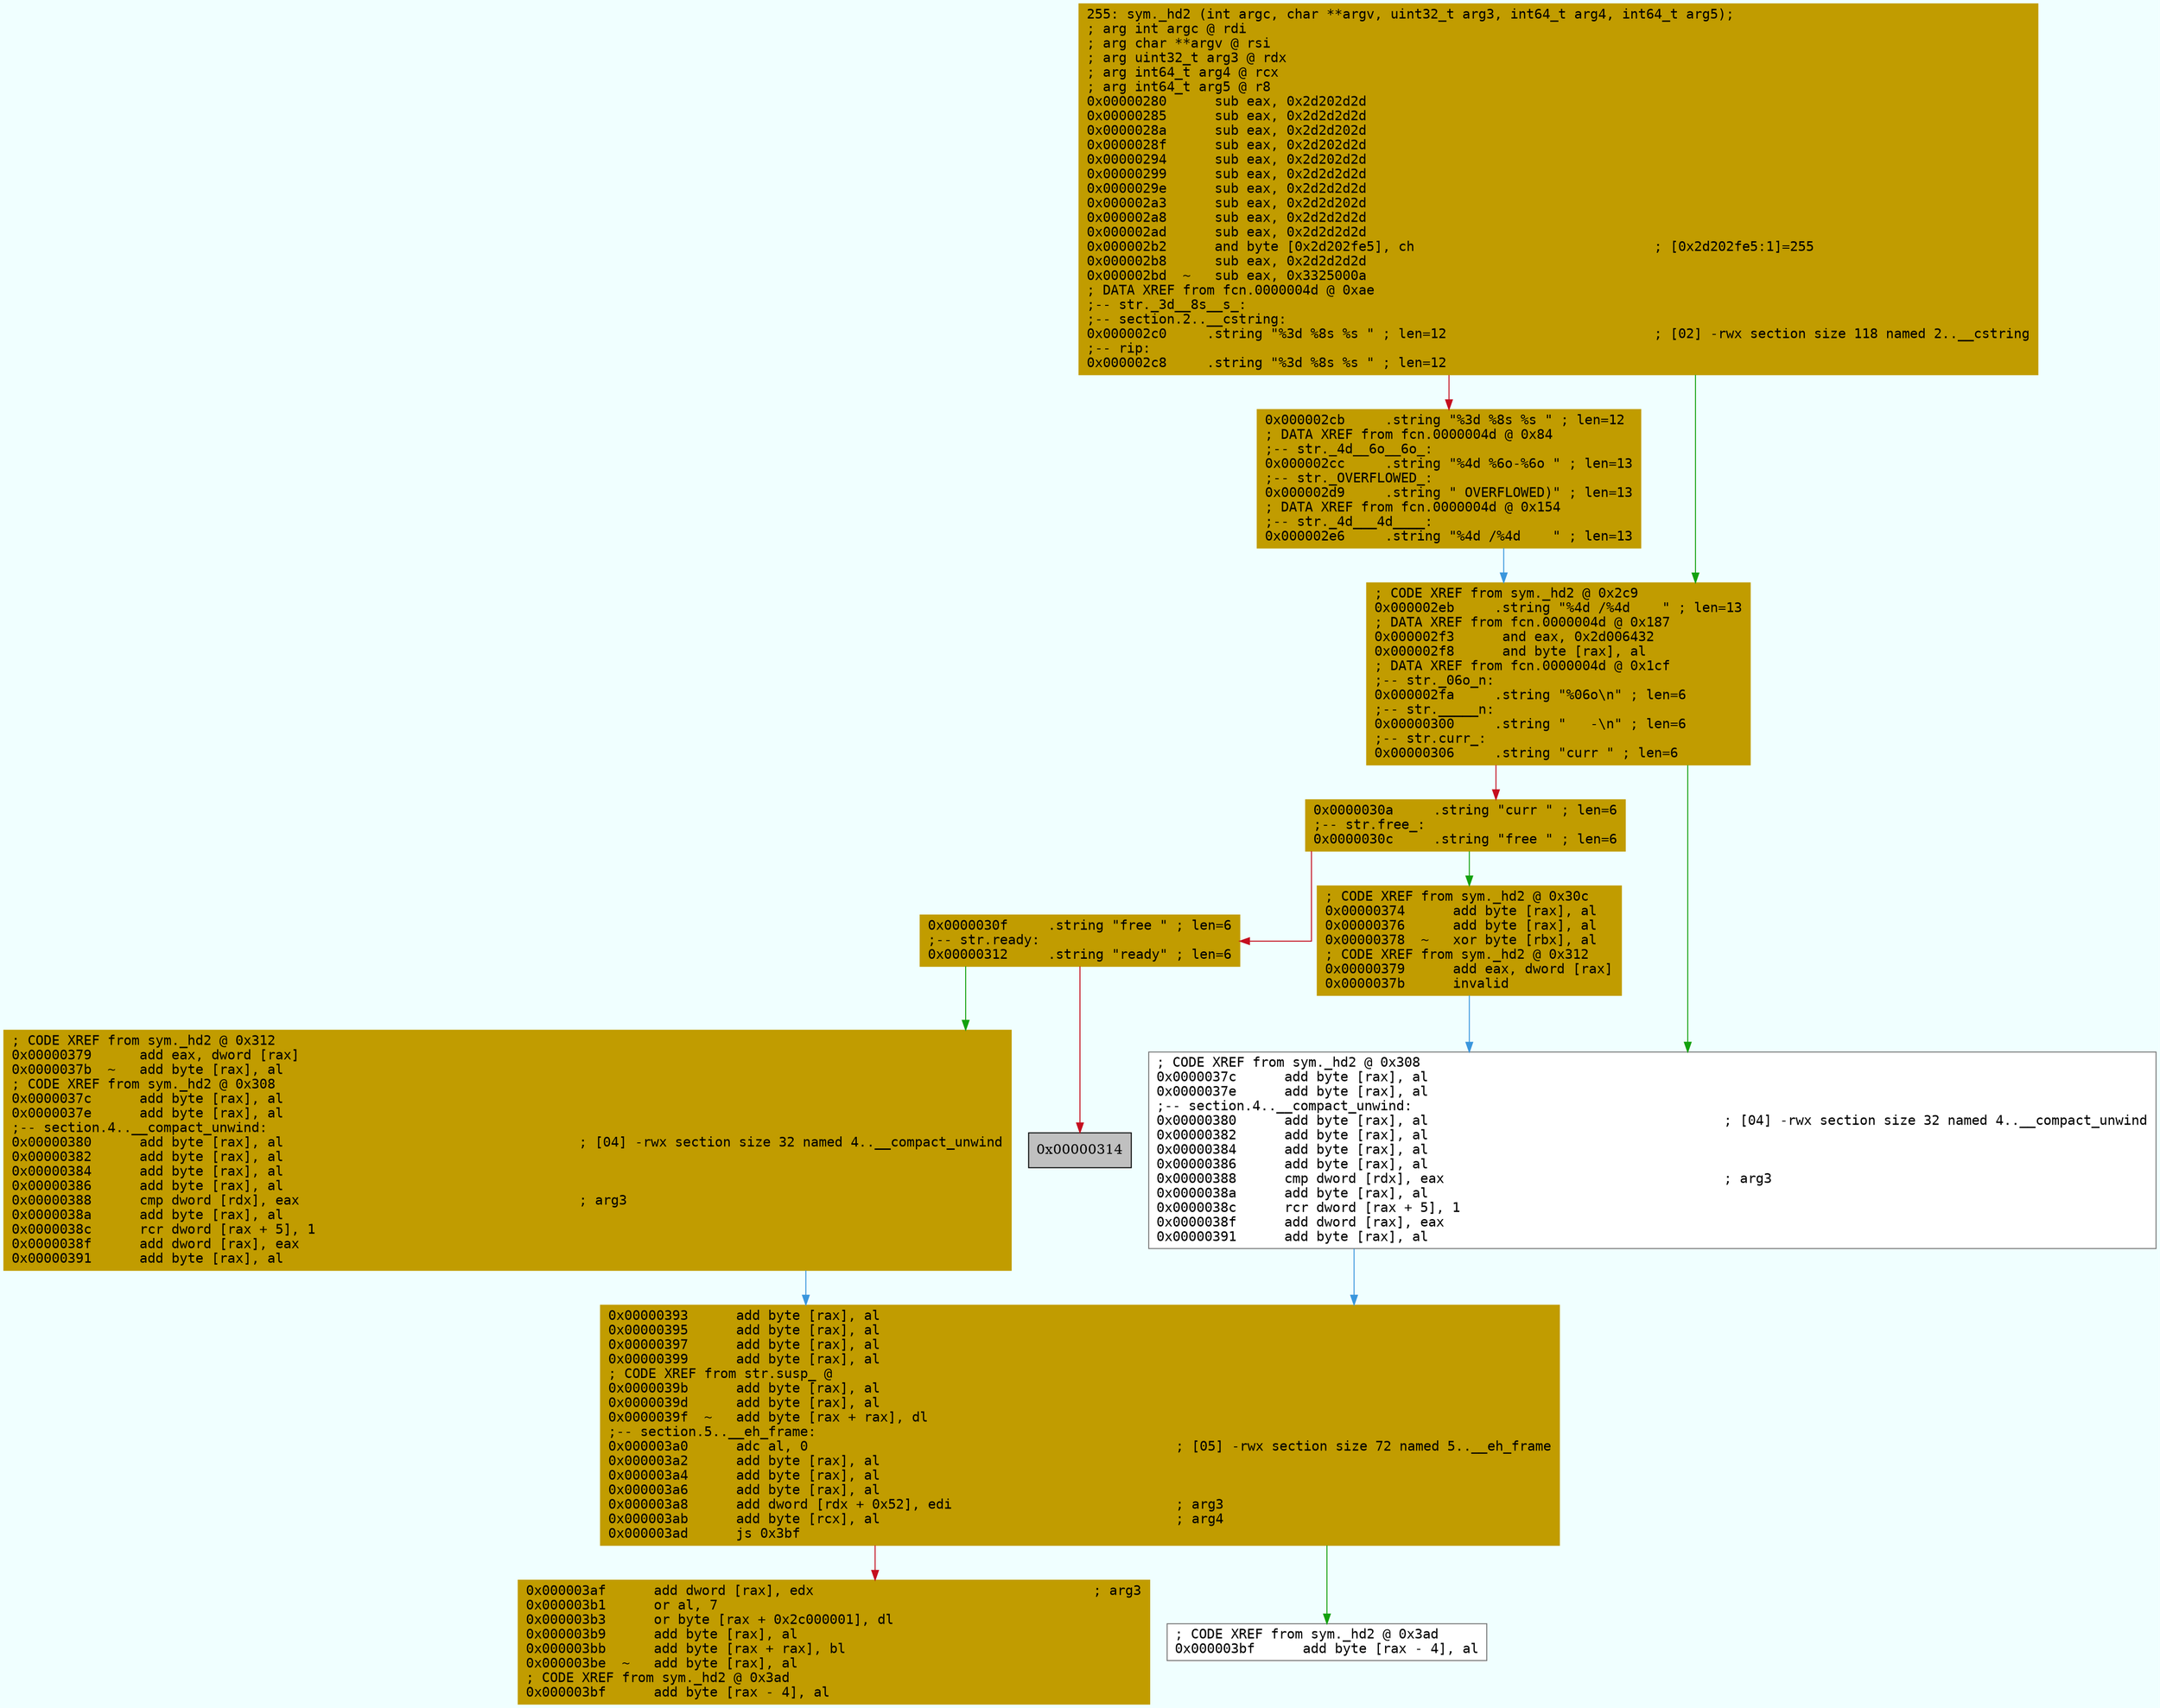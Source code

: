 digraph code {
	graph [bgcolor=azure fontsize=8 fontname="Courier" splines="ortho"];
	node [fillcolor=gray style=filled shape=box];
	edge [arrowhead="normal"];
	"0x00000280" [URL="sym._hd2/0x00000280", fillcolor="#c19c00",color="#c19c00", fontname="Courier",label="255: sym._hd2 (int argc, char **argv, uint32_t arg3, int64_t arg4, int64_t arg5);\l; arg int argc @ rdi\l; arg char **argv @ rsi\l; arg uint32_t arg3 @ rdx\l; arg int64_t arg4 @ rcx\l; arg int64_t arg5 @ r8\l0x00000280      sub eax, 0x2d202d2d\l0x00000285      sub eax, 0x2d2d2d2d\l0x0000028a      sub eax, 0x2d2d202d\l0x0000028f      sub eax, 0x2d202d2d\l0x00000294      sub eax, 0x2d202d2d\l0x00000299      sub eax, 0x2d2d2d2d\l0x0000029e      sub eax, 0x2d2d2d2d\l0x000002a3      sub eax, 0x2d2d202d\l0x000002a8      sub eax, 0x2d2d2d2d\l0x000002ad      sub eax, 0x2d2d2d2d\l0x000002b2      and byte [0x2d202fe5], ch                              ; [0x2d202fe5:1]=255\l0x000002b8      sub eax, 0x2d2d2d2d\l0x000002bd  ~   sub eax, 0x3325000a\l; DATA XREF from fcn.0000004d @ 0xae\l;-- str._3d__8s__s_:\l;-- section.2..__cstring:\l0x000002c0     .string \"%3d %8s %s \" ; len=12                          ; [02] -rwx section size 118 named 2..__cstring\l;-- rip:\l0x000002c8     .string \"%3d %8s %s \" ; len=12\l"]
	"0x000002cb" [URL="sym._hd2/0x000002cb", fillcolor="#c19c00",color="#c19c00", fontname="Courier",label="0x000002cb     .string \"%3d %8s %s \" ; len=12\l; DATA XREF from fcn.0000004d @ 0x84\l;-- str._4d__6o__6o_:\l0x000002cc     .string \"%4d %6o-%6o \" ; len=13\l;-- str._OVERFLOWED_:\l0x000002d9     .string \" OVERFLOWED)\" ; len=13\l; DATA XREF from fcn.0000004d @ 0x154\l;-- str._4d___4d____:\l0x000002e6     .string \"%4d /%4d    \" ; len=13\l"]
	"0x000002eb" [URL="sym._hd2/0x000002eb", fillcolor="#c19c00",color="#c19c00", fontname="Courier",label="; CODE XREF from sym._hd2 @ 0x2c9\l0x000002eb     .string \"%4d /%4d    \" ; len=13\l; DATA XREF from fcn.0000004d @ 0x187\l0x000002f3      and eax, 0x2d006432\l0x000002f8      and byte [rax], al\l; DATA XREF from fcn.0000004d @ 0x1cf\l;-- str._06o_n:\l0x000002fa     .string \"%06o\\n\" ; len=6\l;-- str._____n:\l0x00000300     .string \"   -\\n\" ; len=6\l;-- str.curr_:\l0x00000306     .string \"curr \" ; len=6\l"]
	"0x0000030a" [URL="sym._hd2/0x0000030a", fillcolor="#c19c00",color="#c19c00", fontname="Courier",label="0x0000030a     .string \"curr \" ; len=6\l;-- str.free_:\l0x0000030c     .string \"free \" ; len=6\l"]
	"0x0000030f" [URL="sym._hd2/0x0000030f", fillcolor="#c19c00",color="#c19c00", fontname="Courier",label="0x0000030f     .string \"free \" ; len=6\l;-- str.ready:\l0x00000312     .string \"ready\" ; len=6\l"]
	"0x00000374" [URL="sym._hd2/0x00000374", fillcolor="#c19c00",color="#c19c00", fontname="Courier",label="; CODE XREF from sym._hd2 @ 0x30c\l0x00000374      add byte [rax], al\l0x00000376      add byte [rax], al\l0x00000378  ~   xor byte [rbx], al\l; CODE XREF from sym._hd2 @ 0x312\l0x00000379      add eax, dword [rax]\l0x0000037b      invalid\l"]
	"0x00000379" [URL="sym._hd2/0x00000379", fillcolor="#c19c00",color="#c19c00", fontname="Courier",label="; CODE XREF from sym._hd2 @ 0x312\l0x00000379      add eax, dword [rax]\l0x0000037b  ~   add byte [rax], al\l; CODE XREF from sym._hd2 @ 0x308\l0x0000037c      add byte [rax], al\l0x0000037e      add byte [rax], al\l;-- section.4..__compact_unwind:\l0x00000380      add byte [rax], al                                     ; [04] -rwx section size 32 named 4..__compact_unwind\l0x00000382      add byte [rax], al\l0x00000384      add byte [rax], al\l0x00000386      add byte [rax], al\l0x00000388      cmp dword [rdx], eax                                   ; arg3\l0x0000038a      add byte [rax], al\l0x0000038c      rcr dword [rax + 5], 1\l0x0000038f      add dword [rax], eax\l0x00000391      add byte [rax], al\l"]
	"0x0000037c" [URL="sym._hd2/0x0000037c", fillcolor="white",color="#767676", fontname="Courier",label="; CODE XREF from sym._hd2 @ 0x308\l0x0000037c      add byte [rax], al\l0x0000037e      add byte [rax], al\l;-- section.4..__compact_unwind:\l0x00000380      add byte [rax], al                                     ; [04] -rwx section size 32 named 4..__compact_unwind\l0x00000382      add byte [rax], al\l0x00000384      add byte [rax], al\l0x00000386      add byte [rax], al\l0x00000388      cmp dword [rdx], eax                                   ; arg3\l0x0000038a      add byte [rax], al\l0x0000038c      rcr dword [rax + 5], 1\l0x0000038f      add dword [rax], eax\l0x00000391      add byte [rax], al\l"]
	"0x00000393" [URL="sym._hd2/0x00000393", fillcolor="#c19c00",color="#c19c00", fontname="Courier",label="0x00000393      add byte [rax], al\l0x00000395      add byte [rax], al\l0x00000397      add byte [rax], al\l0x00000399      add byte [rax], al\l; CODE XREF from str.susp_ @ \l0x0000039b      add byte [rax], al\l0x0000039d      add byte [rax], al\l0x0000039f  ~   add byte [rax + rax], dl\l;-- section.5..__eh_frame:\l0x000003a0      adc al, 0                                              ; [05] -rwx section size 72 named 5..__eh_frame\l0x000003a2      add byte [rax], al\l0x000003a4      add byte [rax], al\l0x000003a6      add byte [rax], al\l0x000003a8      add dword [rdx + 0x52], edi                            ; arg3\l0x000003ab      add byte [rcx], al                                     ; arg4\l0x000003ad      js 0x3bf\l"]
	"0x000003af" [URL="sym._hd2/0x000003af", fillcolor="#c19c00",color="#c19c00", fontname="Courier",label="0x000003af      add dword [rax], edx                                   ; arg3\l0x000003b1      or al, 7\l0x000003b3      or byte [rax + 0x2c000001], dl\l0x000003b9      add byte [rax], al\l0x000003bb      add byte [rax + rax], bl\l0x000003be  ~   add byte [rax], al\l; CODE XREF from sym._hd2 @ 0x3ad\l0x000003bf      add byte [rax - 4], al\l"]
	"0x000003bf" [URL="sym._hd2/0x000003bf", fillcolor="white",color="#767676", fontname="Courier",label="; CODE XREF from sym._hd2 @ 0x3ad\l0x000003bf      add byte [rax - 4], al\l"]
        "0x00000280" -> "0x000002eb" [color="#13a10e"];
        "0x00000280" -> "0x000002cb" [color="#c50f1f"];
        "0x000002cb" -> "0x000002eb" [color="#3a96dd"];
        "0x000002eb" -> "0x0000037c" [color="#13a10e"];
        "0x000002eb" -> "0x0000030a" [color="#c50f1f"];
        "0x0000030a" -> "0x00000374" [color="#13a10e"];
        "0x0000030a" -> "0x0000030f" [color="#c50f1f"];
        "0x0000030f" -> "0x00000379" [color="#13a10e"];
        "0x0000030f" -> "0x00000314" [color="#c50f1f"];
        "0x00000374" -> "0x0000037c" [color="#3a96dd"];
        "0x00000379" -> "0x00000393" [color="#3a96dd"];
        "0x0000037c" -> "0x00000393" [color="#3a96dd"];
        "0x00000393" -> "0x000003bf" [color="#13a10e"];
        "0x00000393" -> "0x000003af" [color="#c50f1f"];
}
